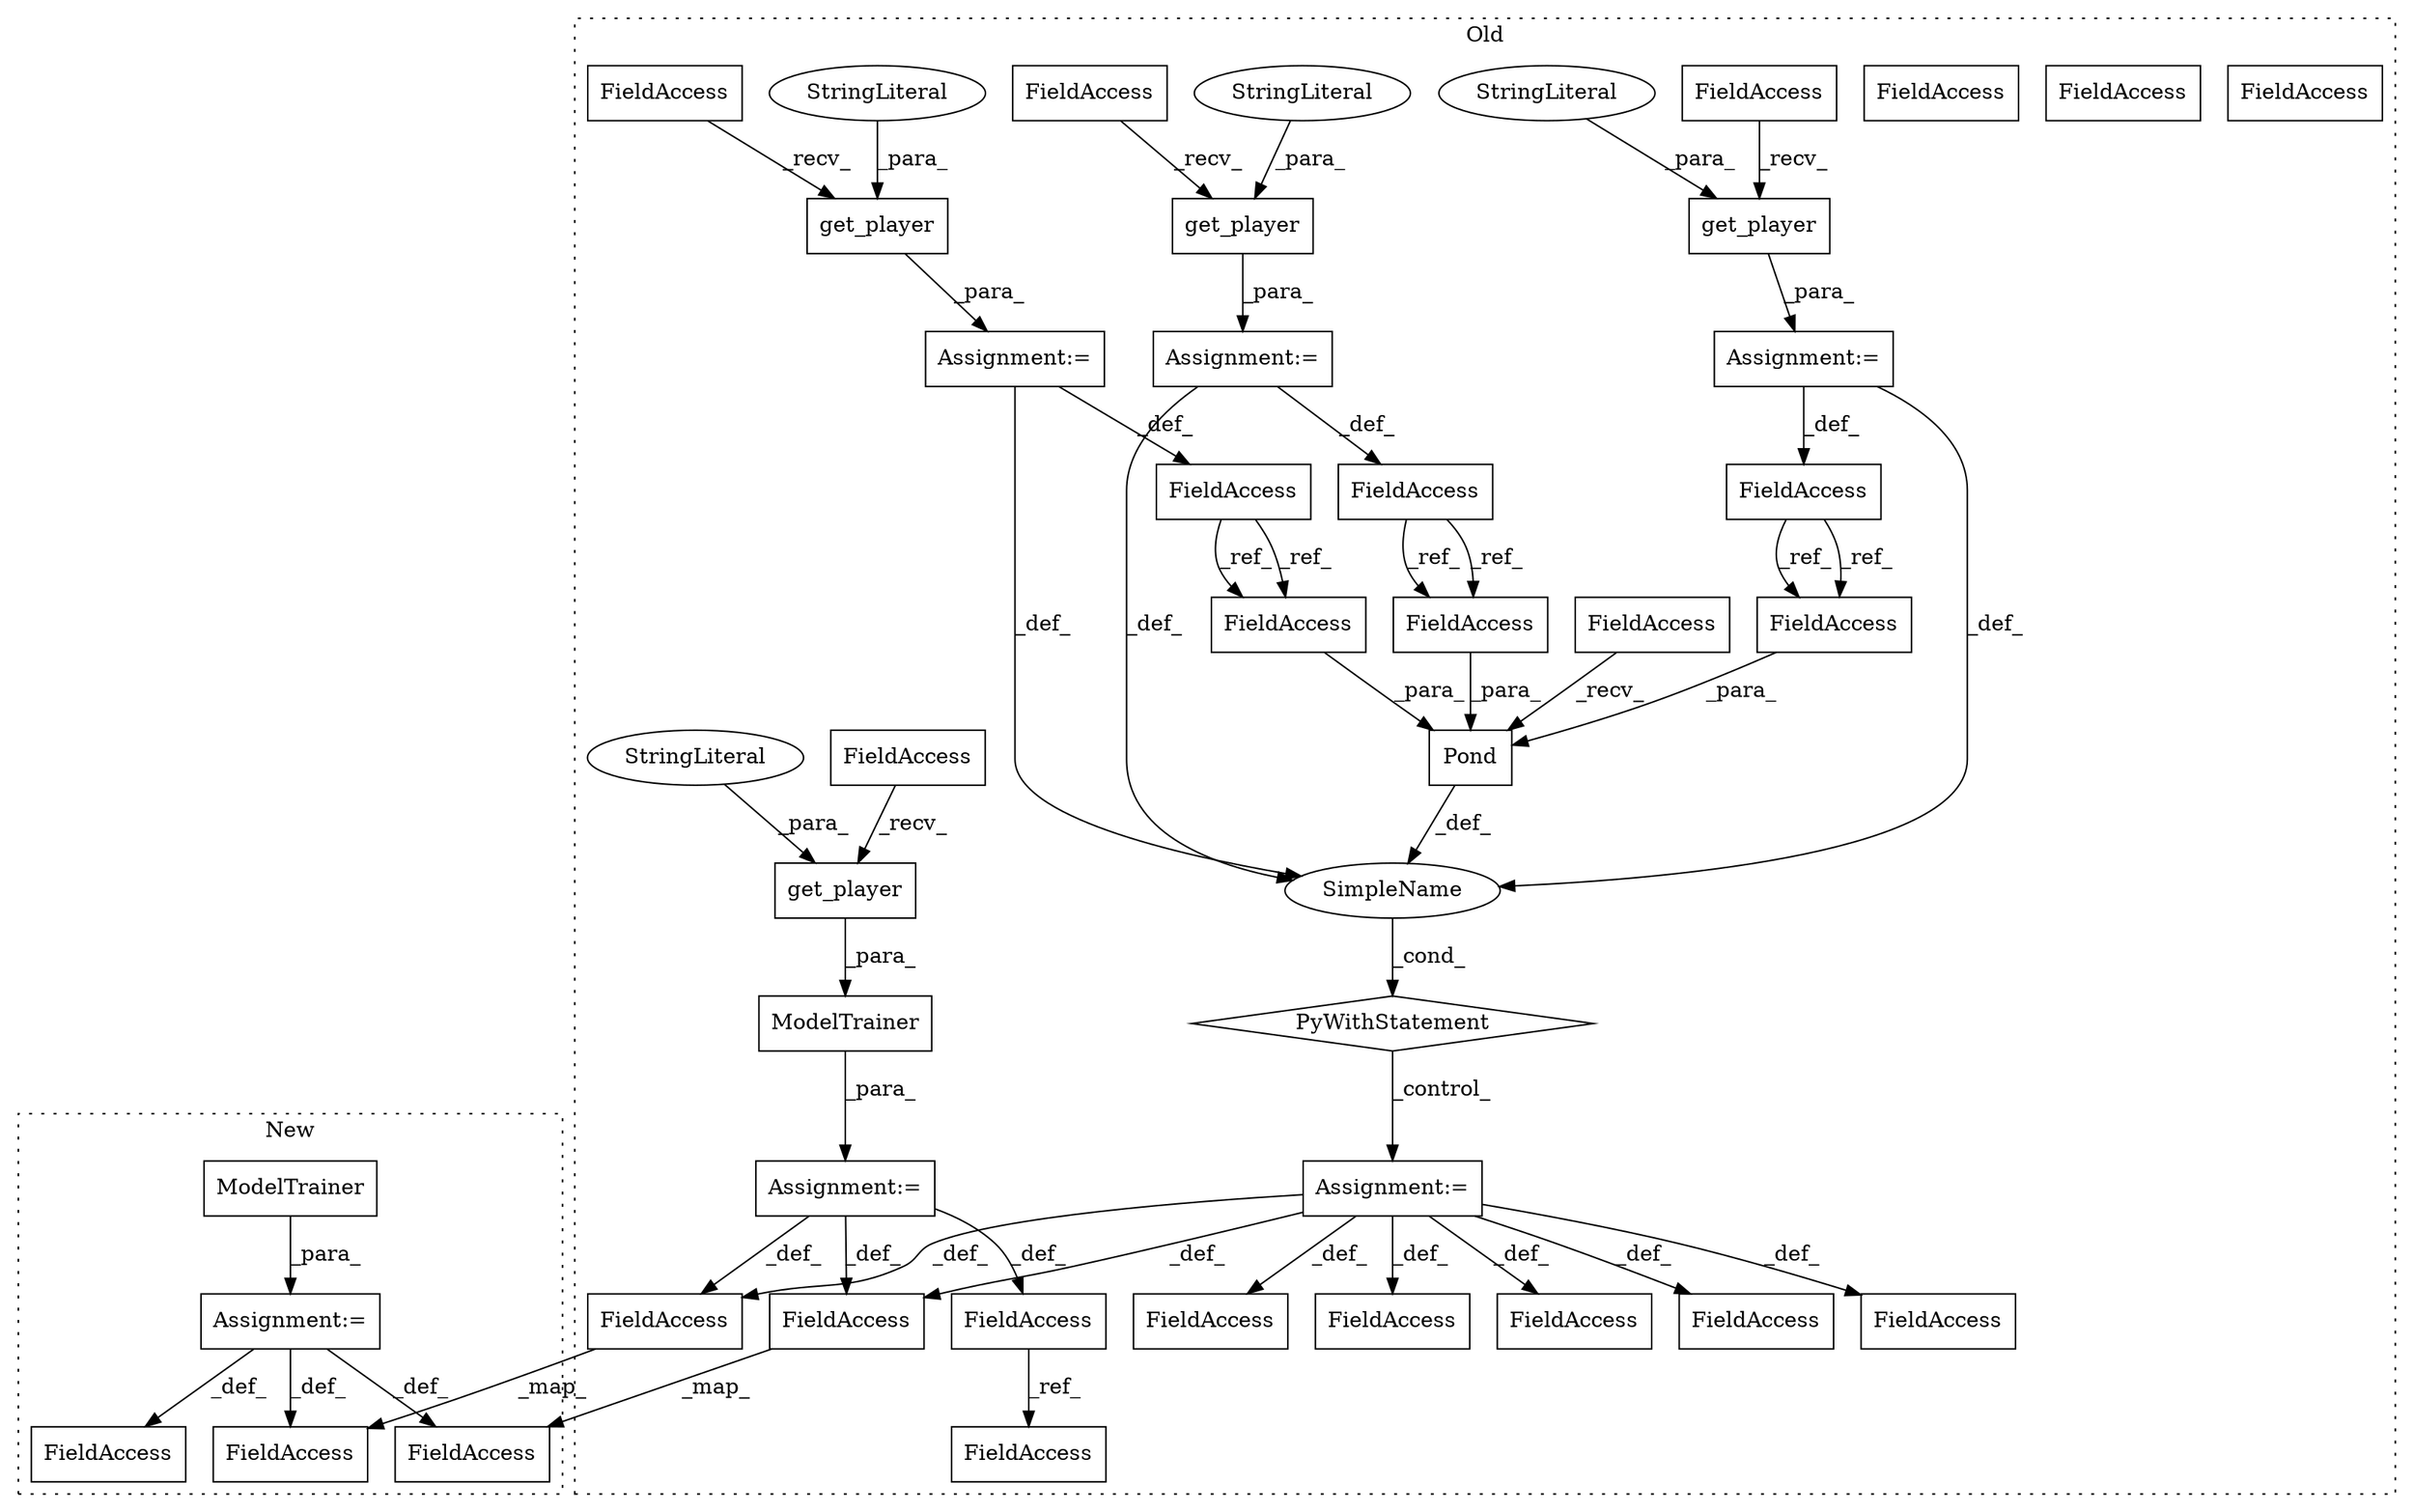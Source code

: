 digraph G {
subgraph cluster0 {
1 [label="Pond" a="32" s="7454,7490" l="5,1" shape="box"];
3 [label="FieldAccess" a="22" s="7467" l="7" shape="box"];
5 [label="FieldAccess" a="22" s="7322" l="7" shape="box"];
6 [label="FieldAccess" a="22" s="7432" l="21" shape="box"];
7 [label="FieldAccess" a="22" s="7364" l="15" shape="box"];
8 [label="FieldAccess" a="22" s="7280" l="7" shape="box"];
9 [label="FieldAccess" a="22" s="7475" l="15" shape="box"];
10 [label="FieldAccess" a="22" s="7459" l="7" shape="box"];
11 [label="PyWithStatement" a="104" s="7422,7491" l="10,2" shape="diamond"];
12 [label="get_player" a="32" s="7337,7357" l="11,1" shape="box"];
13 [label="FieldAccess" a="22" s="7330" l="6" shape="box"];
14 [label="get_player" a="32" s="7387,7415" l="11,1" shape="box"];
15 [label="FieldAccess" a="22" s="7380" l="6" shape="box"];
16 [label="get_player" a="32" s="7295,7315" l="11,1" shape="box"];
17 [label="FieldAccess" a="22" s="7288" l="6" shape="box"];
18 [label="SimpleName" a="42" s="" l="" shape="ellipse"];
19 [label="Assignment:=" a="7" s="7533" l="4" shape="box"];
20 [label="FieldAccess" a="22" s="8098" l="6" shape="box"];
21 [label="FieldAccess" a="22" s="8259" l="6" shape="box"];
22 [label="FieldAccess" a="22" s="8392" l="6" shape="box"];
24 [label="StringLiteral" a="45" s="7348" l="9" shape="ellipse"];
25 [label="StringLiteral" a="45" s="7306" l="9" shape="ellipse"];
26 [label="Assignment:=" a="7" s="7379" l="1" shape="box"];
27 [label="StringLiteral" a="45" s="7398" l="17" shape="ellipse"];
28 [label="Assignment:=" a="7" s="7329" l="1" shape="box"];
29 [label="Assignment:=" a="7" s="7287" l="1" shape="box"];
31 [label="FieldAccess" a="22" s="7545" l="6" shape="box"];
32 [label="get_player" a="32" s="7166,7192" l="11,1" shape="box"];
33 [label="FieldAccess" a="22" s="7132" l="13" shape="box"];
34 [label="FieldAccess" a="22" s="7159" l="6" shape="box"];
35 [label="FieldAccess" a="22" s="7578" l="13" shape="box"];
36 [label="StringLiteral" a="45" s="7177" l="15" shape="ellipse"];
37 [label="Assignment:=" a="7" s="7145" l="1" shape="box"];
38 [label="FieldAccess" a="22" s="7640" l="6" shape="box"];
40 [label="ModelTrainer" a="32" s="7146,7193" l="13,1" shape="box"];
41 [label="FieldAccess" a="22" s="8440" l="6" shape="box"];
42 [label="FieldAccess" a="22" s="8204" l="6" shape="box"];
43 [label="FieldAccess" a="22" s="7475" l="15" shape="box"];
44 [label="FieldAccess" a="22" s="7467" l="7" shape="box"];
45 [label="FieldAccess" a="22" s="7459" l="7" shape="box"];
label = "Old";
style="dotted";
}
subgraph cluster1 {
2 [label="ModelTrainer" a="32" s="7523" l="14" shape="box"];
4 [label="FieldAccess" a="22" s="7509" l="13" shape="box"];
23 [label="Assignment:=" a="7" s="7522" l="1" shape="box"];
30 [label="FieldAccess" a="22" s="7585" l="6" shape="box"];
39 [label="FieldAccess" a="22" s="7681" l="6" shape="box"];
label = "New";
style="dotted";
}
1 -> 18 [label="_def_"];
2 -> 23 [label="_para_"];
5 -> 44 [label="_ref_"];
5 -> 44 [label="_ref_"];
6 -> 1 [label="_recv_"];
7 -> 43 [label="_ref_"];
7 -> 43 [label="_ref_"];
8 -> 45 [label="_ref_"];
8 -> 45 [label="_ref_"];
11 -> 19 [label="_control_"];
12 -> 28 [label="_para_"];
13 -> 12 [label="_recv_"];
14 -> 26 [label="_para_"];
15 -> 14 [label="_recv_"];
16 -> 29 [label="_para_"];
17 -> 16 [label="_recv_"];
18 -> 11 [label="_cond_"];
19 -> 20 [label="_def_"];
19 -> 21 [label="_def_"];
19 -> 42 [label="_def_"];
19 -> 41 [label="_def_"];
19 -> 22 [label="_def_"];
19 -> 31 [label="_def_"];
19 -> 38 [label="_def_"];
23 -> 4 [label="_def_"];
23 -> 39 [label="_def_"];
23 -> 30 [label="_def_"];
24 -> 12 [label="_para_"];
25 -> 16 [label="_para_"];
26 -> 7 [label="_def_"];
26 -> 18 [label="_def_"];
27 -> 14 [label="_para_"];
28 -> 18 [label="_def_"];
28 -> 5 [label="_def_"];
29 -> 18 [label="_def_"];
29 -> 8 [label="_def_"];
31 -> 30 [label="_map_"];
32 -> 40 [label="_para_"];
33 -> 35 [label="_ref_"];
34 -> 32 [label="_recv_"];
36 -> 32 [label="_para_"];
37 -> 38 [label="_def_"];
37 -> 31 [label="_def_"];
37 -> 33 [label="_def_"];
38 -> 39 [label="_map_"];
40 -> 37 [label="_para_"];
43 -> 1 [label="_para_"];
44 -> 1 [label="_para_"];
45 -> 1 [label="_para_"];
}